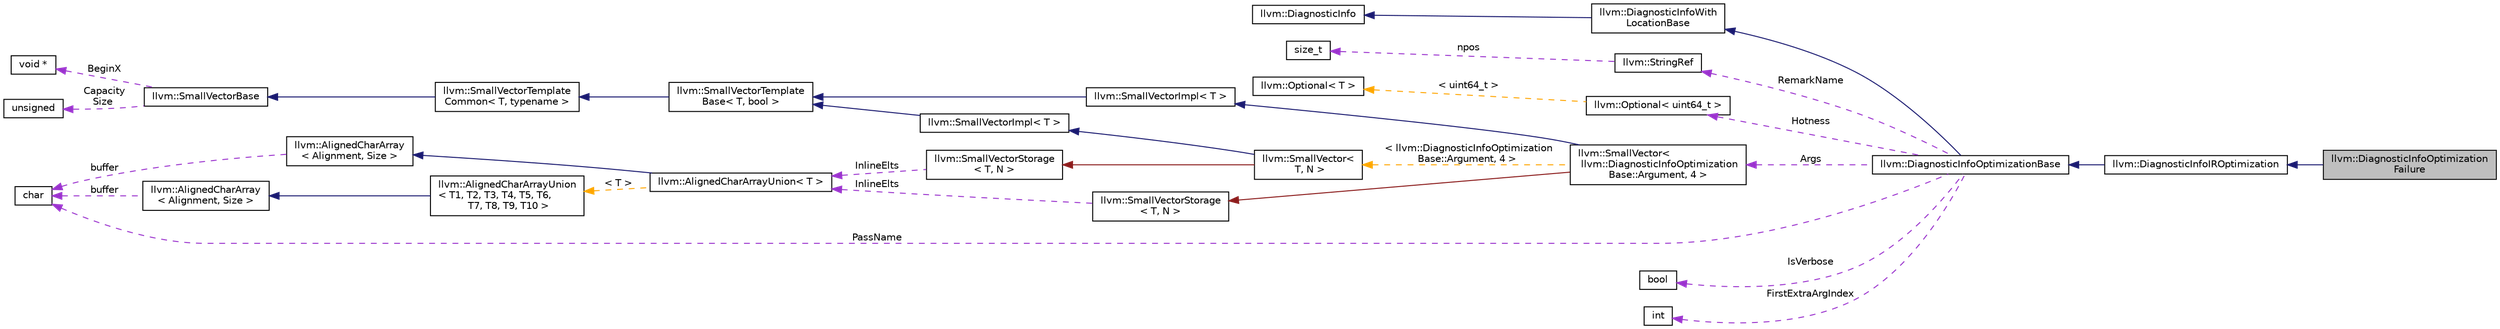 digraph "llvm::DiagnosticInfoOptimizationFailure"
{
 // LATEX_PDF_SIZE
  bgcolor="transparent";
  edge [fontname="Helvetica",fontsize="10",labelfontname="Helvetica",labelfontsize="10"];
  node [fontname="Helvetica",fontsize="10",shape="box"];
  rankdir="LR";
  Node1 [label="llvm::DiagnosticInfoOptimization\lFailure",height=0.2,width=0.4,color="black", fillcolor="grey75", style="filled", fontcolor="black",tooltip="Diagnostic information for optimization failures."];
  Node2 -> Node1 [dir="back",color="midnightblue",fontsize="10",style="solid",fontname="Helvetica"];
  Node2 [label="llvm::DiagnosticInfoIROptimization",height=0.2,width=0.4,color="black",URL="$classllvm_1_1DiagnosticInfoIROptimization.html",tooltip="Common features for diagnostics dealing with optimization remarks that are used by IR passes."];
  Node3 -> Node2 [dir="back",color="midnightblue",fontsize="10",style="solid",fontname="Helvetica"];
  Node3 [label="llvm::DiagnosticInfoOptimizationBase",height=0.2,width=0.4,color="black",URL="$classllvm_1_1DiagnosticInfoOptimizationBase.html",tooltip="Common features for diagnostics dealing with optimization remarks that are used by both IR and MIR pa..."];
  Node4 -> Node3 [dir="back",color="midnightblue",fontsize="10",style="solid",fontname="Helvetica"];
  Node4 [label="llvm::DiagnosticInfoWith\lLocationBase",height=0.2,width=0.4,color="black",URL="$classllvm_1_1DiagnosticInfoWithLocationBase.html",tooltip="Common features for diagnostics with an associated location."];
  Node5 -> Node4 [dir="back",color="midnightblue",fontsize="10",style="solid",fontname="Helvetica"];
  Node5 [label="llvm::DiagnosticInfo",height=0.2,width=0.4,color="black",URL="$classllvm_1_1DiagnosticInfo.html",tooltip="This is the base abstract class for diagnostic reporting in the backend."];
  Node6 -> Node3 [dir="back",color="darkorchid3",fontsize="10",style="dashed",label=" PassName" ,fontname="Helvetica"];
  Node6 [label="char",height=0.2,width=0.4,color="black",URL="$classchar.html",tooltip=" "];
  Node7 -> Node3 [dir="back",color="darkorchid3",fontsize="10",style="dashed",label=" RemarkName" ,fontname="Helvetica"];
  Node7 [label="llvm::StringRef",height=0.2,width=0.4,color="black",URL="$classllvm_1_1StringRef.html",tooltip="StringRef - Represent a constant reference to a string, i.e."];
  Node8 -> Node7 [dir="back",color="darkorchid3",fontsize="10",style="dashed",label=" npos" ,fontname="Helvetica"];
  Node8 [label="size_t",height=0.2,width=0.4,color="black",URL="$classsize__t.html",tooltip=" "];
  Node9 -> Node3 [dir="back",color="darkorchid3",fontsize="10",style="dashed",label=" Hotness" ,fontname="Helvetica"];
  Node9 [label="llvm::Optional\< uint64_t \>",height=0.2,width=0.4,color="black",URL="$classllvm_1_1Optional.html",tooltip=" "];
  Node10 -> Node9 [dir="back",color="orange",fontsize="10",style="dashed",label=" \< uint64_t \>" ,fontname="Helvetica"];
  Node10 [label="llvm::Optional\< T \>",height=0.2,width=0.4,color="black",URL="$classllvm_1_1Optional.html",tooltip=" "];
  Node11 -> Node3 [dir="back",color="darkorchid3",fontsize="10",style="dashed",label=" Args" ,fontname="Helvetica"];
  Node11 [label="llvm::SmallVector\<\l llvm::DiagnosticInfoOptimization\lBase::Argument, 4 \>",height=0.2,width=0.4,color="black",URL="$classllvm_1_1SmallVector.html",tooltip=" "];
  Node12 -> Node11 [dir="back",color="midnightblue",fontsize="10",style="solid",fontname="Helvetica"];
  Node12 [label="llvm::SmallVectorImpl\< T \>",height=0.2,width=0.4,color="black",URL="$classllvm_1_1SmallVectorImpl.html",tooltip="This class consists of common code factored out of the SmallVector class to reduce code duplication b..."];
  Node13 -> Node12 [dir="back",color="midnightblue",fontsize="10",style="solid",fontname="Helvetica"];
  Node13 [label="llvm::SmallVectorTemplate\lBase\< T, bool \>",height=0.2,width=0.4,color="black",URL="$classllvm_1_1SmallVectorTemplateBase.html",tooltip="SmallVectorTemplateBase<TriviallyCopyable = false> - This is where we put method implementations that..."];
  Node14 -> Node13 [dir="back",color="midnightblue",fontsize="10",style="solid",fontname="Helvetica"];
  Node14 [label="llvm::SmallVectorTemplate\lCommon\< T, typename \>",height=0.2,width=0.4,color="black",URL="$classllvm_1_1SmallVectorTemplateCommon.html",tooltip="This is the part of SmallVectorTemplateBase which does not depend on whether the type T is a POD."];
  Node15 -> Node14 [dir="back",color="midnightblue",fontsize="10",style="solid",fontname="Helvetica"];
  Node15 [label="llvm::SmallVectorBase",height=0.2,width=0.4,color="black",URL="$classllvm_1_1SmallVectorBase.html",tooltip="This is all the non-templated stuff common to all SmallVectors."];
  Node16 -> Node15 [dir="back",color="darkorchid3",fontsize="10",style="dashed",label=" BeginX" ,fontname="Helvetica"];
  Node16 [label="void *",height=0.2,width=0.4,color="black",tooltip=" "];
  Node17 -> Node15 [dir="back",color="darkorchid3",fontsize="10",style="dashed",label=" Capacity\nSize" ,fontname="Helvetica"];
  Node17 [label="unsigned",height=0.2,width=0.4,color="black",URL="$classunsigned.html",tooltip=" "];
  Node18 -> Node11 [dir="back",color="firebrick4",fontsize="10",style="solid",fontname="Helvetica"];
  Node18 [label="llvm::SmallVectorStorage\l\< T, N \>",height=0.2,width=0.4,color="black",URL="$structllvm_1_1SmallVectorStorage.html",tooltip="Storage for the SmallVector elements."];
  Node19 -> Node18 [dir="back",color="darkorchid3",fontsize="10",style="dashed",label=" InlineElts" ,fontname="Helvetica"];
  Node19 [label="llvm::AlignedCharArrayUnion\< T \>",height=0.2,width=0.4,color="black",URL="$structllvm_1_1AlignedCharArrayUnion.html",tooltip=" "];
  Node20 -> Node19 [dir="back",color="midnightblue",fontsize="10",style="solid",fontname="Helvetica"];
  Node20 [label="llvm::AlignedCharArray\l\< Alignment, Size \>",height=0.2,width=0.4,color="black",URL="$structllvm_1_1AlignedCharArray.html",tooltip="Helper for building an aligned character array type."];
  Node6 -> Node20 [dir="back",color="darkorchid3",fontsize="10",style="dashed",label=" buffer" ,fontname="Helvetica"];
  Node21 -> Node19 [dir="back",color="orange",fontsize="10",style="dashed",label=" \< T \>" ,fontname="Helvetica"];
  Node21 [label="llvm::AlignedCharArrayUnion\l\< T1, T2, T3, T4, T5, T6,\l T7, T8, T9, T10 \>",height=0.2,width=0.4,color="black",URL="$structllvm_1_1AlignedCharArrayUnion.html",tooltip="This union template exposes a suitably aligned and sized character array member which can hold elemen..."];
  Node22 -> Node21 [dir="back",color="midnightblue",fontsize="10",style="solid",fontname="Helvetica"];
  Node22 [label="llvm::AlignedCharArray\l\< Alignment, Size \>",height=0.2,width=0.4,color="black",URL="$structllvm_1_1AlignedCharArray.html",tooltip="Helper for building an aligned character array type."];
  Node6 -> Node22 [dir="back",color="darkorchid3",fontsize="10",style="dashed",label=" buffer" ,fontname="Helvetica"];
  Node23 -> Node11 [dir="back",color="orange",fontsize="10",style="dashed",label=" \< llvm::DiagnosticInfoOptimization\lBase::Argument, 4 \>" ,fontname="Helvetica"];
  Node23 [label="llvm::SmallVector\<\l T, N \>",height=0.2,width=0.4,color="black",URL="$classllvm_1_1SmallVector.html",tooltip="This is a 'vector' (really, a variable-sized array), optimized for the case when the array is small."];
  Node24 -> Node23 [dir="back",color="midnightblue",fontsize="10",style="solid",fontname="Helvetica"];
  Node24 [label="llvm::SmallVectorImpl\< T \>",height=0.2,width=0.4,color="black",URL="$classllvm_1_1SmallVectorImpl.html",tooltip="This class consists of common code factored out of the SmallVector class to reduce code duplication b..."];
  Node13 -> Node24 [dir="back",color="midnightblue",fontsize="10",style="solid",fontname="Helvetica"];
  Node25 -> Node23 [dir="back",color="firebrick4",fontsize="10",style="solid",fontname="Helvetica"];
  Node25 [label="llvm::SmallVectorStorage\l\< T, N \>",height=0.2,width=0.4,color="black",URL="$structllvm_1_1SmallVectorStorage.html",tooltip="Storage for the SmallVector elements."];
  Node19 -> Node25 [dir="back",color="darkorchid3",fontsize="10",style="dashed",label=" InlineElts" ,fontname="Helvetica"];
  Node26 -> Node3 [dir="back",color="darkorchid3",fontsize="10",style="dashed",label=" IsVerbose" ,fontname="Helvetica"];
  Node26 [label="bool",height=0.2,width=0.4,color="black",URL="$classbool.html",tooltip=" "];
  Node27 -> Node3 [dir="back",color="darkorchid3",fontsize="10",style="dashed",label=" FirstExtraArgIndex" ,fontname="Helvetica"];
  Node27 [label="int",height=0.2,width=0.4,color="black",tooltip=" "];
}
